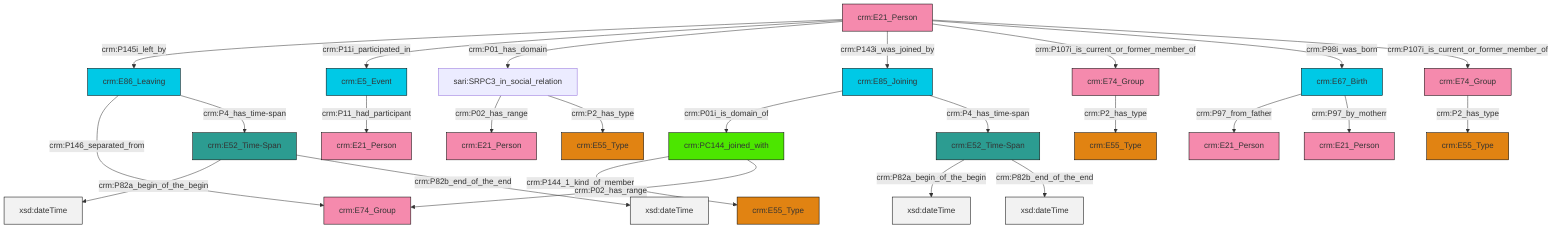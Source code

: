 graph TD
classDef Literal fill:#f2f2f2,stroke:#000000;
classDef CRM_Entity fill:#FFFFFF,stroke:#000000;
classDef Temporal_Entity fill:#00C9E6, stroke:#000000;
classDef Type fill:#E18312, stroke:#000000;
classDef Time-Span fill:#2C9C91, stroke:#000000;
classDef Appellation fill:#FFEB7F, stroke:#000000;
classDef Place fill:#008836, stroke:#000000;
classDef Persistent_Item fill:#B266B2, stroke:#000000;
classDef Conceptual_Object fill:#FFD700, stroke:#000000;
classDef Physical_Thing fill:#D2B48C, stroke:#000000;
classDef Actor fill:#f58aad, stroke:#000000;
classDef PC_Classes fill:#4ce600, stroke:#000000;
classDef Multi fill:#cccccc,stroke:#000000;

0["crm:E21_Person"]:::Actor -->|crm:P145i_left_by| 1["crm:E86_Leaving"]:::Temporal_Entity
1["crm:E86_Leaving"]:::Temporal_Entity -->|crm:P146_separated_from| 2["crm:E74_Group"]:::Actor
3["crm:E5_Event"]:::Temporal_Entity -->|crm:P11_had_participant| 4["crm:E21_Person"]:::Actor
5["crm:E74_Group"]:::Actor -->|crm:P2_has_type| 6["crm:E55_Type"]:::Type
0["crm:E21_Person"]:::Actor -->|crm:P11i_participated_in| 3["crm:E5_Event"]:::Temporal_Entity
7["crm:PC144_joined_with"]:::PC_Classes -->|crm:P144_1_kind_of_member| 8["crm:E55_Type"]:::Type
9["crm:E85_Joining"]:::Temporal_Entity -->|crm:P01i_is_domain_of| 7["crm:PC144_joined_with"]:::PC_Classes
14["crm:E52_Time-Span"]:::Time-Span -->|crm:P82a_begin_of_the_begin| 15[xsd:dateTime]:::Literal
10["crm:E52_Time-Span"]:::Time-Span -->|crm:P82a_begin_of_the_begin| 16[xsd:dateTime]:::Literal
0["crm:E21_Person"]:::Actor -->|crm:P01_has_domain| 17["sari:SRPC3_in_social_relation"]:::Default
0["crm:E21_Person"]:::Actor -->|crm:P143i_was_joined_by| 9["crm:E85_Joining"]:::Temporal_Entity
9["crm:E85_Joining"]:::Temporal_Entity -->|crm:P4_has_time-span| 14["crm:E52_Time-Span"]:::Time-Span
7["crm:PC144_joined_with"]:::PC_Classes -->|crm:P02_has_range| 2["crm:E74_Group"]:::Actor
14["crm:E52_Time-Span"]:::Time-Span -->|crm:P82b_end_of_the_end| 25[xsd:dateTime]:::Literal
0["crm:E21_Person"]:::Actor -->|crm:P107i_is_current_or_former_member_of| 27["crm:E74_Group"]:::Actor
0["crm:E21_Person"]:::Actor -->|crm:P98i_was_born| 21["crm:E67_Birth"]:::Temporal_Entity
27["crm:E74_Group"]:::Actor -->|crm:P2_has_type| 12["crm:E55_Type"]:::Type
17["sari:SRPC3_in_social_relation"]:::Default -->|crm:P02_has_range| 37["crm:E21_Person"]:::Actor
17["sari:SRPC3_in_social_relation"]:::Default -->|crm:P2_has_type| 18["crm:E55_Type"]:::Type
0["crm:E21_Person"]:::Actor -->|crm:P107i_is_current_or_former_member_of| 5["crm:E74_Group"]:::Actor
1["crm:E86_Leaving"]:::Temporal_Entity -->|crm:P4_has_time-span| 10["crm:E52_Time-Span"]:::Time-Span
10["crm:E52_Time-Span"]:::Time-Span -->|crm:P82b_end_of_the_end| 44[xsd:dateTime]:::Literal
21["crm:E67_Birth"]:::Temporal_Entity -->|crm:P97_from_father| 32["crm:E21_Person"]:::Actor
21["crm:E67_Birth"]:::Temporal_Entity -->|crm:P97_by_motherr| 38["crm:E21_Person"]:::Actor